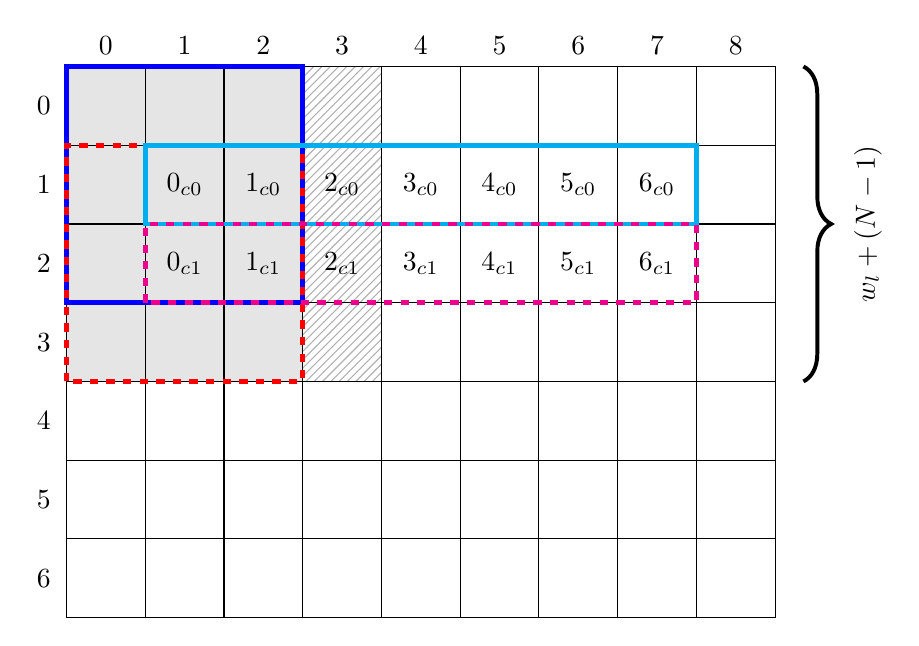% \tikzsetnextfilename{system-overview}
\begin{tikzpicture}[
    rounded corners=0mm,
    triangle/.style = {fill=blue!20, regular polygon, regular polygon sides=3 },
    node rotated/.style = {rotate=180},
    border rotated/.style = {shape border rotate=180}
]
    %coordinates
    \coordinate (orig)      at (0,0);

    \begin{pgfonlayer}{main}
        
        % Braces
        \draw [line width=0.5mm,decorate,decoration={brace,amplitude=10pt},xshift=-4pt,yshift=0pt] (9.5,7) -- (9.5,3) node [black,midway,xshift=0.5cm,anchor=north,rotate=90] {$w_l+(N-1)$};
        % \draw [line width=0.5mm,decorate,decoration={brace,amplitude=10pt},xshift=-0pt,yshift=0pt] (8,-0.5) -- (0,-0.5) node [black,midway,yshift=-0.5cm,anchor=north] {Image width};
        
        % Center pixel
        % \draw[black,line width=0.5mm] (2,2) rectangle (3,3);
        
        % Window sizes
        \draw[blue,line width=0.6mm] (0,4) rectangle (3,7);
        \draw[red,line width=0.6mm,dashed] (0,3) rectangle (3,6);
        % \draw[black,line width=0.6mm,dotted] (0,2) rectangle (3,5);
        % resulting lines
        \draw[cyan,line width=0.6mm] (1,5) rectangle (8,6);
        \draw[magenta,line width=0.6mm,dashed] (1,4) rectangle (8,5);
        % \draw[black,line width=0.3mm,dotted] (1,3) rectangle (5,4);

        % Arrows
        % \path[draw,-{Latex[length=2.5mm]},line width=0.4mm] (0,7.5) -- (4,7.5) 
        %     node[near start, above] () {send data} ;
        % \path[draw,-{Latex[length=3.5mm]},line width=0.4mm] (-0.5,7) -- (-0.5,3) 
        %     node[near start, above,rotate=270] () {init} ;

        % Axis
        \foreach \y in {0,1,2,3,4,5,6}
            \node[anchor=west] at ($(-0.5,6.5)-(0,\y)$)  {$\y$};
        \foreach \x in {0,1,2,3,4,5,6,7,8}
            \node[anchor=north] at ($(0.5,7.5)+(\x,0)$)  {$\x$};

        % out pixels
        \foreach \x in {0,1,2,3,4,5,6}
            \node[anchor=center] at ($(1.5,5.5)+(\x,0)$)  {$\x_{c0}$};
        \foreach \x in {0,1,2,3,4,5,6}
            \node[anchor=center] at ($(1.5,4.5)+(\x,0)$)  {$\x_{c1}$};


    \end{pgfonlayer}

    % Foreground
    \begin{pgfonlayer}{foreground}
        
    \end{pgfonlayer} 

    % Background
    \begin{pgfonlayer}{background}
        % Init pixels
        \draw[fill=gray!20] (0,3) rectangle (3,7);
        % Iter pixels
        \draw[pattern=north east lines, pattern color=gray!60] (3,3) rectangle (4,7);
        % Grid
        \draw[step=1cm,black,thin] (0,0) grid (9,7);
    \end{pgfonlayer} 

\end{tikzpicture}